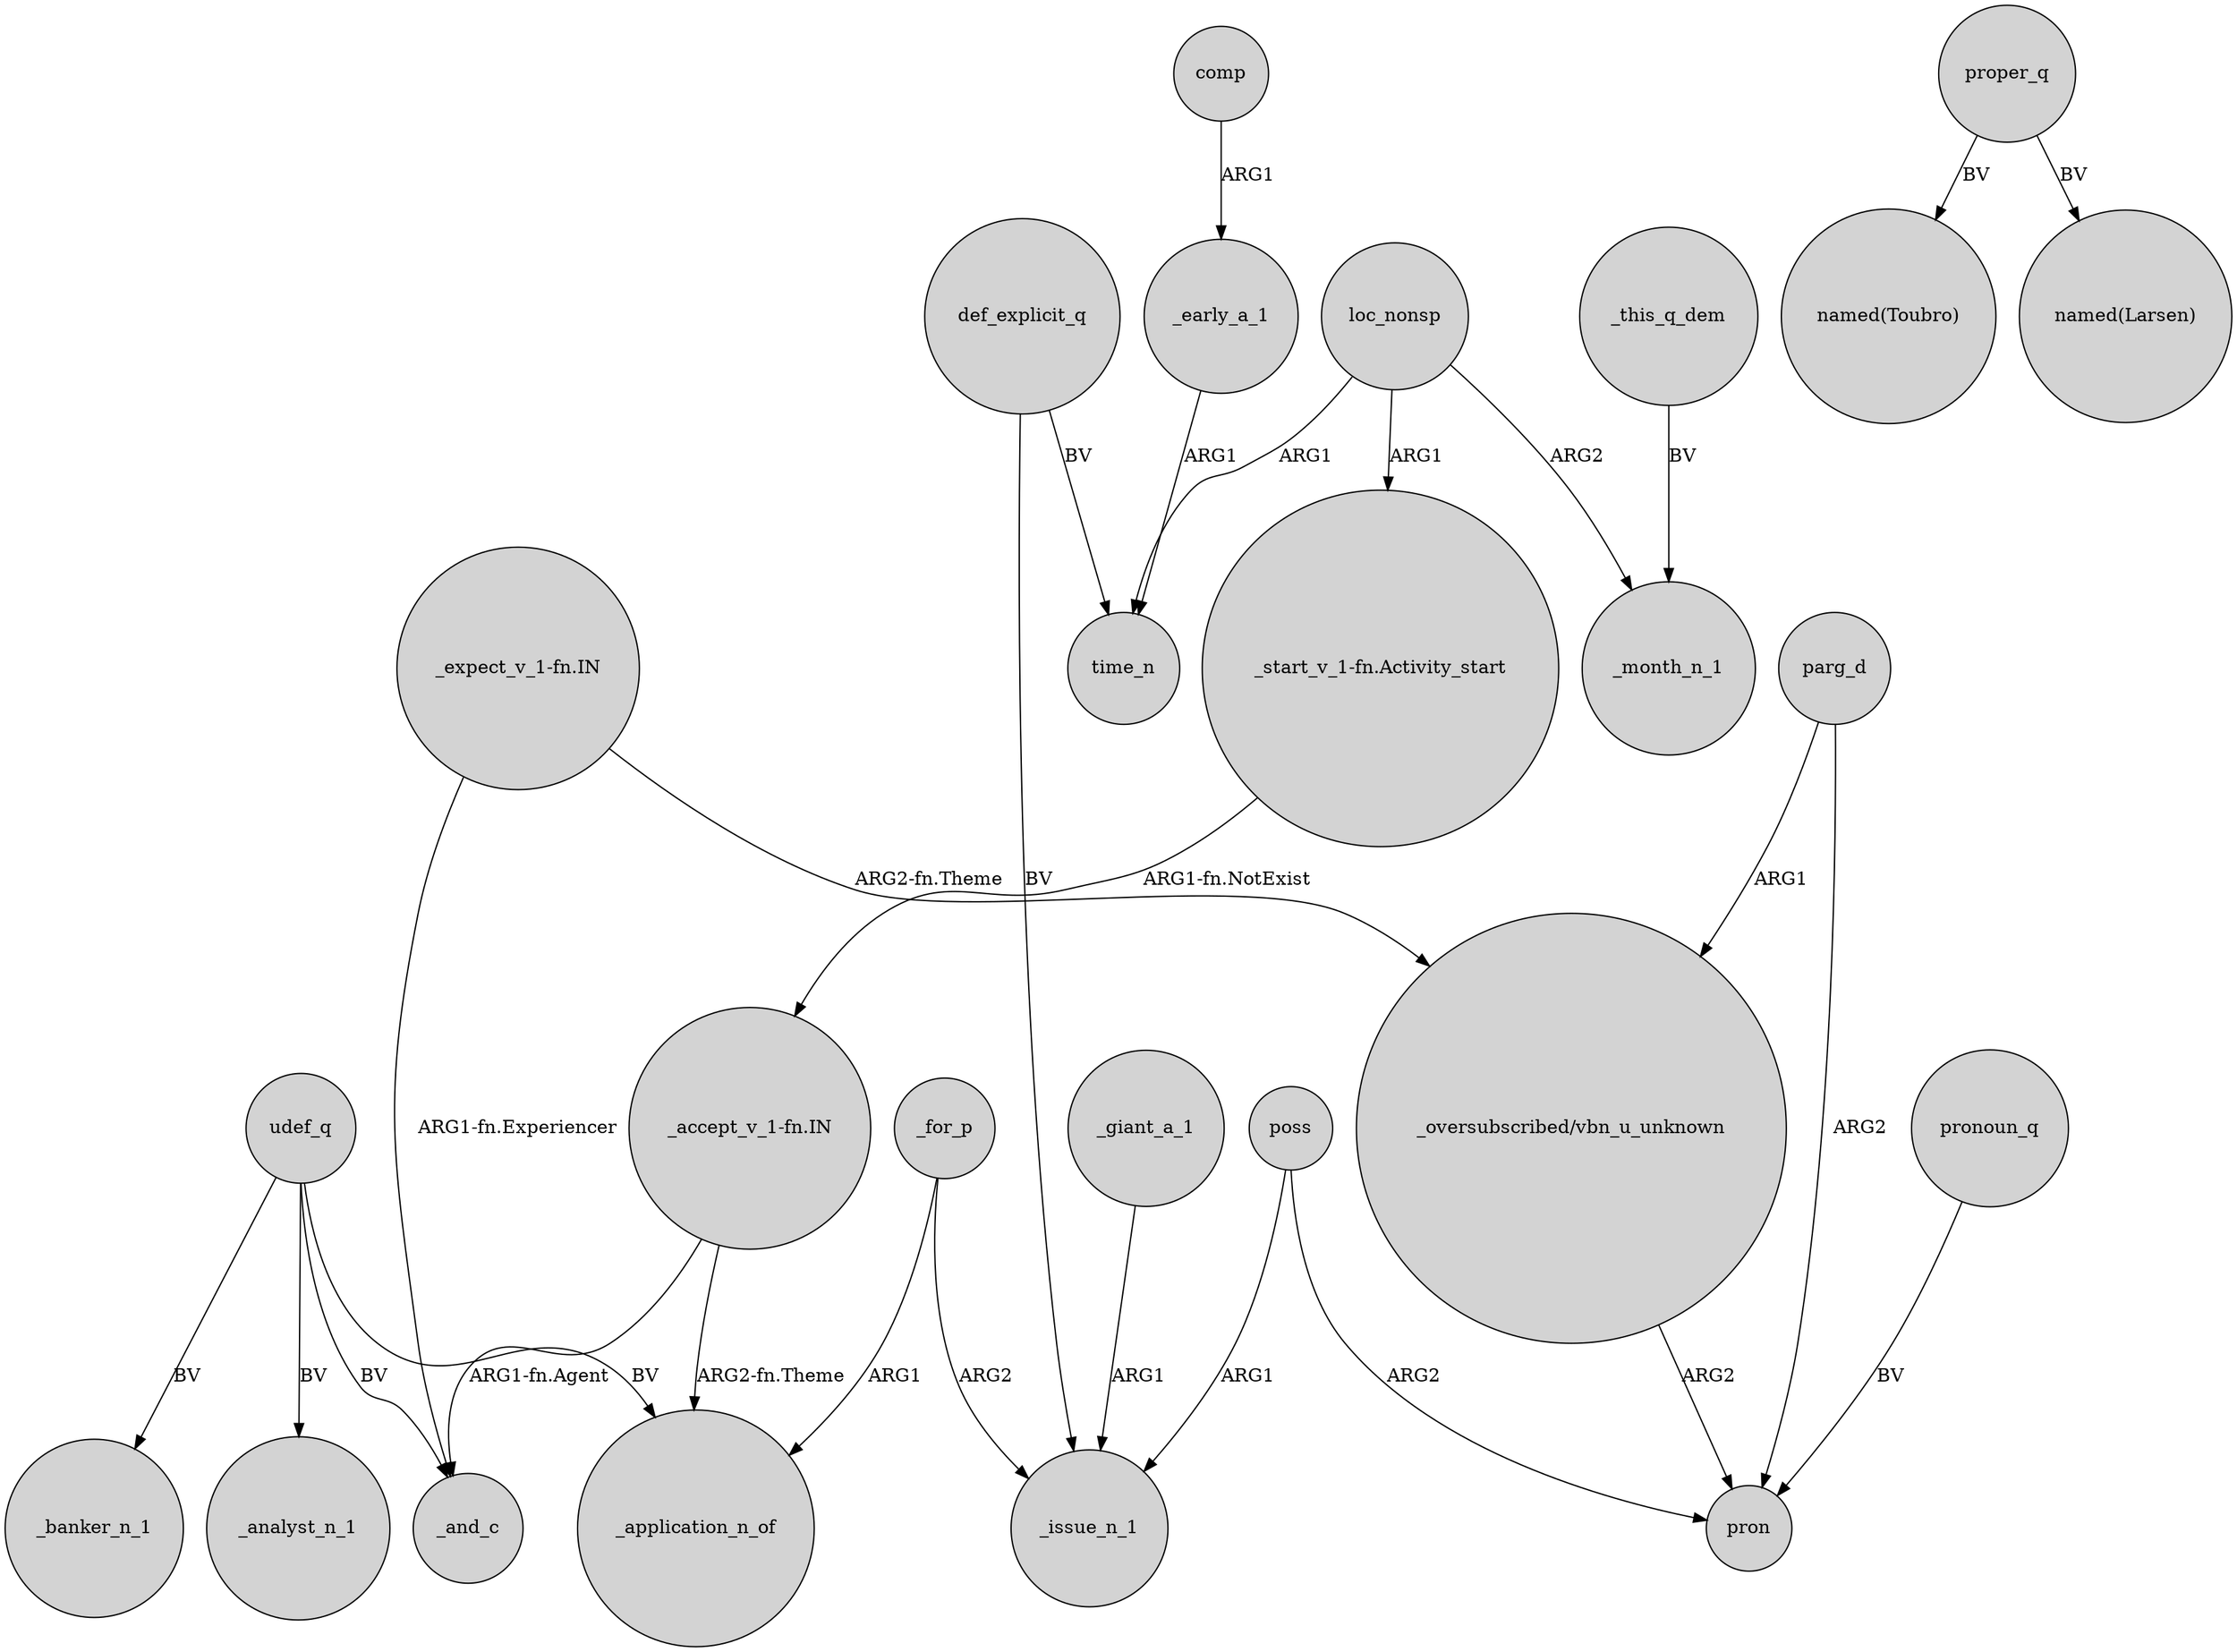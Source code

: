 digraph {
	node [shape=circle style=filled]
	"_start_v_1-fn.Activity_start" -> "_accept_v_1-fn.IN" [label="ARG1-fn.NotExist"]
	def_explicit_q -> _issue_n_1 [label=BV]
	poss -> pron [label=ARG2]
	def_explicit_q -> time_n [label=BV]
	"_accept_v_1-fn.IN" -> _application_n_of [label="ARG2-fn.Theme"]
	_this_q_dem -> _month_n_1 [label=BV]
	loc_nonsp -> time_n [label=ARG1]
	parg_d -> pron [label=ARG2]
	_giant_a_1 -> _issue_n_1 [label=ARG1]
	udef_q -> _application_n_of [label=BV]
	pronoun_q -> pron [label=BV]
	"_expect_v_1-fn.IN" -> "_oversubscribed/vbn_u_unknown" [label="ARG2-fn.Theme"]
	"_expect_v_1-fn.IN" -> _and_c [label="ARG1-fn.Experiencer"]
	loc_nonsp -> "_start_v_1-fn.Activity_start" [label=ARG1]
	udef_q -> _banker_n_1 [label=BV]
	parg_d -> "_oversubscribed/vbn_u_unknown" [label=ARG1]
	poss -> _issue_n_1 [label=ARG1]
	_early_a_1 -> time_n [label=ARG1]
	udef_q -> _analyst_n_1 [label=BV]
	_for_p -> _issue_n_1 [label=ARG2]
	"_oversubscribed/vbn_u_unknown" -> pron [label=ARG2]
	proper_q -> "named(Toubro)" [label=BV]
	proper_q -> "named(Larsen)" [label=BV]
	loc_nonsp -> _month_n_1 [label=ARG2]
	udef_q -> _and_c [label=BV]
	"_accept_v_1-fn.IN" -> _and_c [label="ARG1-fn.Agent"]
	comp -> _early_a_1 [label=ARG1]
	_for_p -> _application_n_of [label=ARG1]
}
